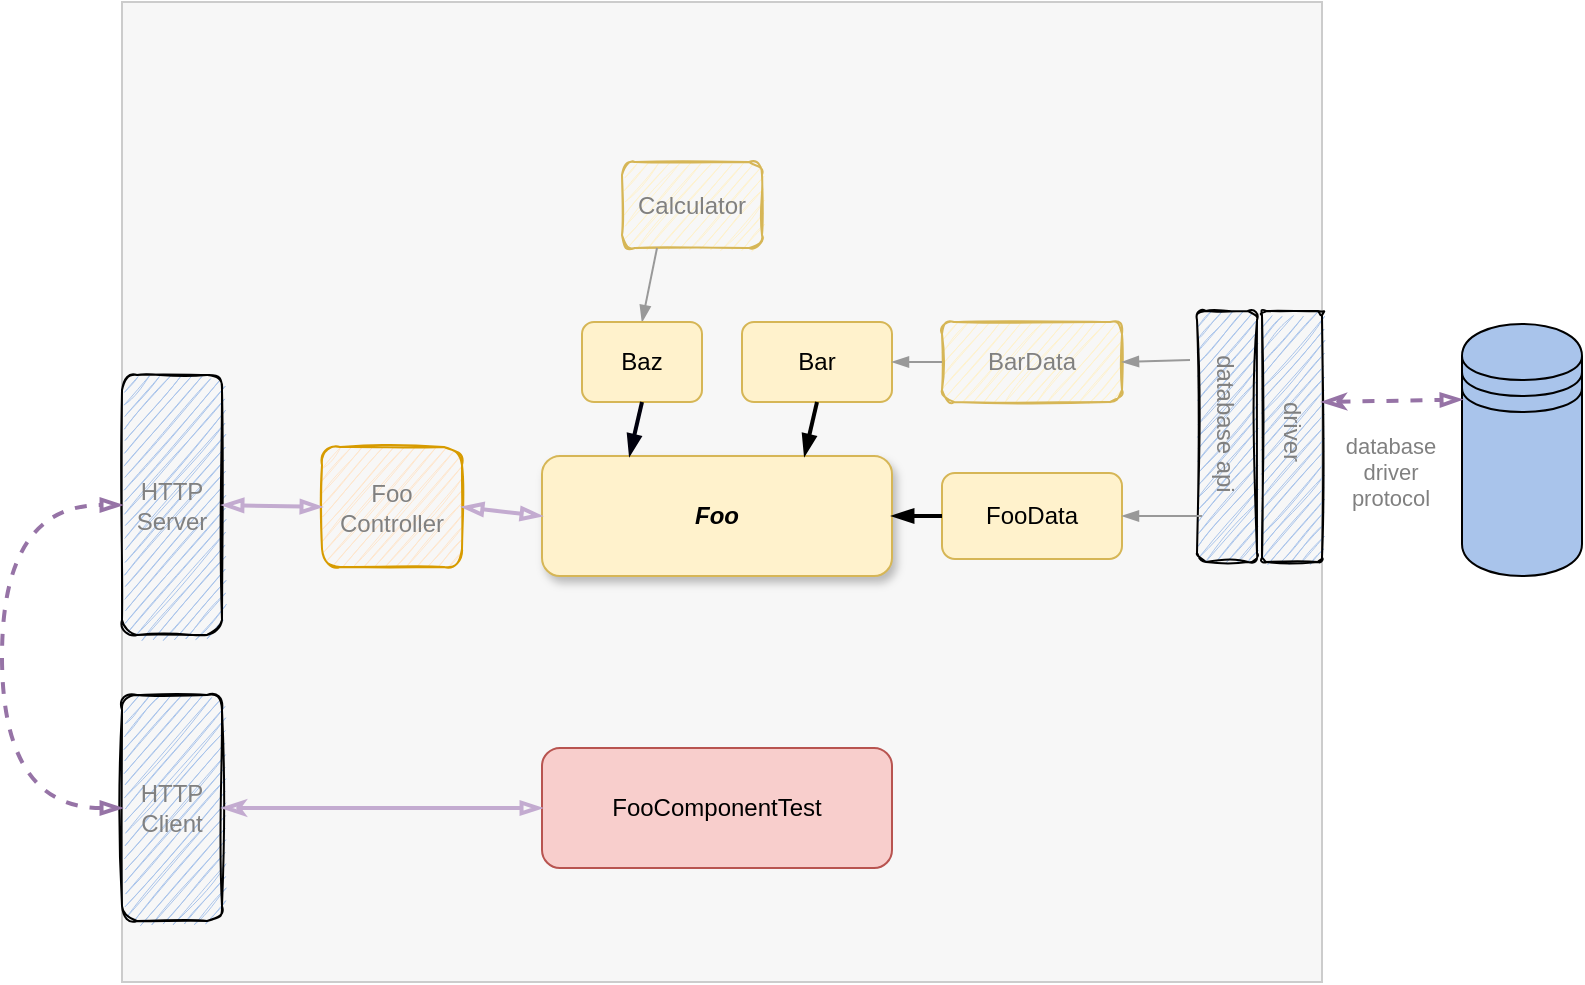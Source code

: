<mxfile version="17.1.2" type="github"><diagram id="skwW-lUM1dJKcZQGYylQ" name="Page-1"><mxGraphModel dx="1230" dy="661" grid="1" gridSize="10" guides="1" tooltips="1" connect="1" arrows="1" fold="1" page="1" pageScale="1" pageWidth="1169" pageHeight="1654" math="0" shadow="0"><root><mxCell id="0"/><mxCell id="1" parent="0"/><mxCell id="esAIJmW3SCN5sNdFw8TO-30" value="" style="rounded=0;whiteSpace=wrap;html=1;fillColor=#F7F7F7;strokeColor=#CCCCCC;" parent="1" vertex="1"><mxGeometry x="280" y="130" width="600" height="490" as="geometry"/></mxCell><mxCell id="esAIJmW3SCN5sNdFw8TO-1" value="&lt;div&gt;&lt;b&gt;&lt;i&gt;Foo&lt;/i&gt;&lt;/b&gt;&lt;/div&gt;" style="rounded=1;whiteSpace=wrap;html=1;fillColor=#fff2cc;strokeColor=#d6b656;shadow=1;" parent="1" vertex="1"><mxGeometry x="490" y="357" width="175" height="60" as="geometry"/></mxCell><mxCell id="esAIJmW3SCN5sNdFw8TO-2" value="&lt;div&gt;BarData&lt;/div&gt;" style="rounded=1;whiteSpace=wrap;html=1;fillColor=#fff2cc;strokeColor=#d6b656;sketch=1;fontColor=#808080;" parent="1" vertex="1"><mxGeometry x="690" y="290" width="90" height="40" as="geometry"/></mxCell><mxCell id="esAIJmW3SCN5sNdFw8TO-3" value="&lt;div&gt;Bar&lt;/div&gt;" style="rounded=1;whiteSpace=wrap;html=1;fillColor=#fff2cc;strokeColor=#d6b656;" parent="1" vertex="1"><mxGeometry x="590" y="290" width="75" height="40" as="geometry"/></mxCell><mxCell id="esAIJmW3SCN5sNdFw8TO-4" value="&lt;div&gt;FooData&lt;/div&gt;" style="rounded=1;whiteSpace=wrap;html=1;fillColor=#fff2cc;strokeColor=#d6b656;" parent="1" vertex="1"><mxGeometry x="690" y="365.5" width="90" height="43" as="geometry"/></mxCell><mxCell id="esAIJmW3SCN5sNdFw8TO-5" value="" style="endArrow=blockThin;html=1;rounded=0;exitX=0.5;exitY=1;exitDx=0;exitDy=0;endFill=1;strokeWidth=2;entryX=0.75;entryY=0;entryDx=0;entryDy=0;" parent="1" source="esAIJmW3SCN5sNdFw8TO-3" target="esAIJmW3SCN5sNdFw8TO-1" edge="1"><mxGeometry width="50" height="50" relative="1" as="geometry"><mxPoint x="498" y="287" as="sourcePoint"/><mxPoint x="610" y="447" as="targetPoint"/></mxGeometry></mxCell><mxCell id="esAIJmW3SCN5sNdFw8TO-6" value="" style="endArrow=blockThin;html=1;rounded=0;exitX=0;exitY=0.5;exitDx=0;exitDy=0;entryX=1;entryY=0.5;entryDx=0;entryDy=0;endFill=1;strokeColor=#999999;" parent="1" source="esAIJmW3SCN5sNdFw8TO-2" target="esAIJmW3SCN5sNdFw8TO-3" edge="1"><mxGeometry width="50" height="50" relative="1" as="geometry"><mxPoint x="535" y="297" as="sourcePoint"/><mxPoint x="535" y="367" as="targetPoint"/></mxGeometry></mxCell><mxCell id="esAIJmW3SCN5sNdFw8TO-7" value="" style="endArrow=blockThin;html=1;rounded=0;exitX=0;exitY=0.5;exitDx=0;exitDy=0;entryX=1;entryY=0.5;entryDx=0;entryDy=0;endFill=1;strokeWidth=2;" parent="1" source="esAIJmW3SCN5sNdFw8TO-4" target="esAIJmW3SCN5sNdFw8TO-1" edge="1"><mxGeometry width="50" height="50" relative="1" as="geometry"><mxPoint x="545" y="307" as="sourcePoint"/><mxPoint x="545" y="377" as="targetPoint"/></mxGeometry></mxCell><mxCell id="esAIJmW3SCN5sNdFw8TO-8" value="&lt;div&gt;Calculator&lt;/div&gt;" style="rounded=1;whiteSpace=wrap;html=1;fillColor=#fff2cc;strokeColor=#d6b656;shadow=0;glass=0;sketch=1;fontColor=#808080;" parent="1" vertex="1"><mxGeometry x="530" y="210" width="70" height="43" as="geometry"/></mxCell><mxCell id="esAIJmW3SCN5sNdFw8TO-9" value="" style="endArrow=blockThin;html=1;rounded=0;elbow=vertical;entryX=0.5;entryY=0;entryDx=0;entryDy=0;endFill=1;strokeWidth=1;exitX=0.25;exitY=1;exitDx=0;exitDy=0;strokeColor=#999999;" parent="1" source="esAIJmW3SCN5sNdFw8TO-8" target="esAIJmW3SCN5sNdFw8TO-26" edge="1"><mxGeometry width="50" height="50" relative="1" as="geometry"><mxPoint x="510" y="220" as="sourcePoint"/><mxPoint x="535" y="367" as="targetPoint"/></mxGeometry></mxCell><mxCell id="esAIJmW3SCN5sNdFw8TO-12" value="" style="shape=datastore;whiteSpace=wrap;html=1;fillColor=#A9C4EB;" parent="1" vertex="1"><mxGeometry x="950" y="291" width="60" height="126" as="geometry"/></mxCell><mxCell id="esAIJmW3SCN5sNdFw8TO-13" value="" style="rounded=1;whiteSpace=wrap;html=1;fillColor=#A9C4EB;sketch=1;" parent="1" vertex="1"><mxGeometry x="817.5" y="284.5" width="30" height="125.5" as="geometry"/></mxCell><mxCell id="esAIJmW3SCN5sNdFw8TO-14" value="" style="endArrow=blockThin;html=1;rounded=0;entryX=1;entryY=0.5;entryDx=0;entryDy=0;endFill=1;exitX=0.073;exitY=1.083;exitDx=0;exitDy=0;exitPerimeter=0;strokeColor=#999999;" parent="1" source="esAIJmW3SCN5sNdFw8TO-25" target="esAIJmW3SCN5sNdFw8TO-2" edge="1"><mxGeometry width="50" height="50" relative="1" as="geometry"><mxPoint x="850" y="300" as="sourcePoint"/><mxPoint x="810" y="257" as="targetPoint"/></mxGeometry></mxCell><mxCell id="esAIJmW3SCN5sNdFw8TO-15" value="" style="endArrow=blockThin;html=1;rounded=0;entryX=1;entryY=0.5;entryDx=0;entryDy=0;endFill=1;strokeColor=#999999;" parent="1" target="esAIJmW3SCN5sNdFw8TO-4" edge="1"><mxGeometry width="50" height="50" relative="1" as="geometry"><mxPoint x="820" y="387" as="sourcePoint"/><mxPoint x="820" y="267" as="targetPoint"/></mxGeometry></mxCell><mxCell id="esAIJmW3SCN5sNdFw8TO-16" value="&lt;div&gt;Foo&lt;/div&gt;&lt;div&gt;Controller&lt;/div&gt;" style="rounded=1;whiteSpace=wrap;html=1;fillColor=#ffe6cc;strokeColor=#d79b00;sketch=1;fontColor=#808080;" parent="1" vertex="1"><mxGeometry x="380" y="352.5" width="70" height="60" as="geometry"/></mxCell><mxCell id="esAIJmW3SCN5sNdFw8TO-17" value="HTTP Server" style="rounded=1;whiteSpace=wrap;html=1;fillColor=#A9C4EB;sketch=1;fontColor=#808080;" parent="1" vertex="1"><mxGeometry x="280" y="316.5" width="50" height="130" as="geometry"/></mxCell><mxCell id="esAIJmW3SCN5sNdFw8TO-18" value="&lt;div&gt;HTTP&lt;br&gt;&lt;/div&gt;&lt;div&gt;Client&lt;/div&gt;" style="rounded=1;whiteSpace=wrap;html=1;fillColor=#A9C4EB;sketch=1;fontColor=#808080;" parent="1" vertex="1"><mxGeometry x="280" y="476.5" width="50" height="113" as="geometry"/></mxCell><mxCell id="esAIJmW3SCN5sNdFw8TO-19" value="&lt;div&gt;&lt;br&gt;&lt;/div&gt;" style="rounded=1;whiteSpace=wrap;html=1;fillColor=#A9C4EB;arcSize=7;sketch=1;" parent="1" vertex="1"><mxGeometry x="850" y="284.5" width="30" height="125.5" as="geometry"/></mxCell><mxCell id="esAIJmW3SCN5sNdFw8TO-20" value="driver" style="text;html=1;strokeColor=none;fillColor=none;align=center;verticalAlign=middle;whiteSpace=wrap;rounded=0;rotation=90;fontColor=#808080;" parent="1" vertex="1"><mxGeometry x="835" y="330" width="60" height="30" as="geometry"/></mxCell><mxCell id="esAIJmW3SCN5sNdFw8TO-21" value="" style="endArrow=blockThin;startArrow=classicThin;html=1;rounded=0;elbow=vertical;entryX=0;entryY=0.3;entryDx=0;entryDy=0;exitX=0.25;exitY=0;exitDx=0;exitDy=0;fillColor=#e1d5e7;strokeColor=#9673a6;strokeWidth=2;dashed=1;startFill=0;endFill=0;" parent="1" source="esAIJmW3SCN5sNdFw8TO-20" target="esAIJmW3SCN5sNdFw8TO-12" edge="1"><mxGeometry width="50" height="50" relative="1" as="geometry"><mxPoint x="520" y="537.5" as="sourcePoint"/><mxPoint x="570" y="487.5" as="targetPoint"/></mxGeometry></mxCell><mxCell id="esAIJmW3SCN5sNdFw8TO-22" value="&lt;div&gt;database&lt;br&gt;&lt;/div&gt;&lt;div&gt;driver&lt;/div&gt;&lt;div&gt;protocol&lt;br&gt;&lt;/div&gt;" style="edgeLabel;html=1;align=center;verticalAlign=middle;resizable=0;points=[];fontColor=#808080;" parent="esAIJmW3SCN5sNdFw8TO-21" vertex="1" connectable="0"><mxGeometry x="0.25" relative="1" as="geometry"><mxPoint x="-10" y="36" as="offset"/></mxGeometry></mxCell><mxCell id="esAIJmW3SCN5sNdFw8TO-23" value="" style="endArrow=blockThin;startArrow=blockThin;html=1;rounded=0;elbow=vertical;fillColor=#e1d5e7;strokeColor=#9673a6;entryX=0;entryY=0.5;entryDx=0;entryDy=0;edgeStyle=orthogonalEdgeStyle;curved=1;startFill=0;endFill=0;strokeWidth=2;dashed=1;exitX=0;exitY=0.5;exitDx=0;exitDy=0;" parent="1" source="esAIJmW3SCN5sNdFw8TO-18" target="esAIJmW3SCN5sNdFw8TO-17" edge="1"><mxGeometry width="50" height="50" relative="1" as="geometry"><mxPoint x="250" y="596.5" as="sourcePoint"/><mxPoint x="300" y="415.5" as="targetPoint"/><Array as="points"><mxPoint x="220" y="533.5"/><mxPoint x="220" y="381.5"/></Array></mxGeometry></mxCell><mxCell id="esAIJmW3SCN5sNdFw8TO-24" value="" style="endArrow=blockThin;startArrow=blockThin;html=1;rounded=0;elbow=vertical;entryX=0;entryY=0.5;entryDx=0;entryDy=0;strokeColor=#C3ABD0;strokeWidth=2;startFill=0;endFill=0;exitX=1;exitY=0.5;exitDx=0;exitDy=0;" parent="1" source="esAIJmW3SCN5sNdFw8TO-16" target="esAIJmW3SCN5sNdFw8TO-1" edge="1"><mxGeometry width="50" height="50" relative="1" as="geometry"><mxPoint x="430" y="390" as="sourcePoint"/><mxPoint x="670" y="410" as="targetPoint"/></mxGeometry></mxCell><mxCell id="esAIJmW3SCN5sNdFw8TO-25" value="database api" style="text;html=1;strokeColor=none;fillColor=none;align=center;verticalAlign=middle;whiteSpace=wrap;rounded=0;rotation=90;fontColor=#808080;" parent="1" vertex="1"><mxGeometry x="794" y="326" width="75" height="30" as="geometry"/></mxCell><mxCell id="esAIJmW3SCN5sNdFw8TO-26" value="&lt;div&gt;Baz&lt;/div&gt;" style="rounded=1;whiteSpace=wrap;html=1;fillColor=#fff2cc;strokeColor=#d6b656;sketch=0;shadow=0;" parent="1" vertex="1"><mxGeometry x="510" y="290" width="60" height="40" as="geometry"/></mxCell><mxCell id="esAIJmW3SCN5sNdFw8TO-27" value="" style="endArrow=blockThin;html=1;rounded=0;strokeColor=#01010D;strokeWidth=2;elbow=vertical;exitX=0.5;exitY=1;exitDx=0;exitDy=0;endFill=1;entryX=0.25;entryY=0;entryDx=0;entryDy=0;" parent="1" source="esAIJmW3SCN5sNdFw8TO-26" target="esAIJmW3SCN5sNdFw8TO-1" edge="1"><mxGeometry width="50" height="50" relative="1" as="geometry"><mxPoint x="620" y="460" as="sourcePoint"/><mxPoint x="670" y="410" as="targetPoint"/></mxGeometry></mxCell><mxCell id="esAIJmW3SCN5sNdFw8TO-29" value="" style="endArrow=blockThin;startArrow=blockThin;html=1;rounded=0;elbow=vertical;exitX=1;exitY=0.5;exitDx=0;exitDy=0;entryX=0;entryY=0.5;entryDx=0;entryDy=0;strokeColor=#C3ABD0;strokeWidth=2;startFill=0;endFill=0;" parent="1" source="esAIJmW3SCN5sNdFw8TO-17" target="esAIJmW3SCN5sNdFw8TO-16" edge="1"><mxGeometry width="50" height="50" relative="1" as="geometry"><mxPoint x="320" y="383.17" as="sourcePoint"/><mxPoint x="390" y="383.17" as="targetPoint"/></mxGeometry></mxCell><mxCell id="esAIJmW3SCN5sNdFw8TO-31" value="&lt;div&gt;FooComponentTest&lt;/div&gt;" style="rounded=1;whiteSpace=wrap;html=1;fillColor=#f8cecc;strokeColor=#b85450;" parent="1" vertex="1"><mxGeometry x="490" y="503" width="175" height="60" as="geometry"/></mxCell><mxCell id="esAIJmW3SCN5sNdFw8TO-32" value="" style="endArrow=blockThin;startArrow=classicThin;html=1;rounded=0;elbow=vertical;exitX=1;exitY=0.5;exitDx=0;exitDy=0;fillColor=#e1d5e7;strokeColor=#C3ABD0;entryX=0;entryY=0.5;entryDx=0;entryDy=0;startFill=0;endFill=0;strokeWidth=2;" parent="1" source="esAIJmW3SCN5sNdFw8TO-18" target="esAIJmW3SCN5sNdFw8TO-31" edge="1"><mxGeometry width="50" height="50" relative="1" as="geometry"><mxPoint x="200" y="392.75" as="sourcePoint"/><mxPoint x="210" y="650" as="targetPoint"/></mxGeometry></mxCell></root></mxGraphModel></diagram></mxfile>